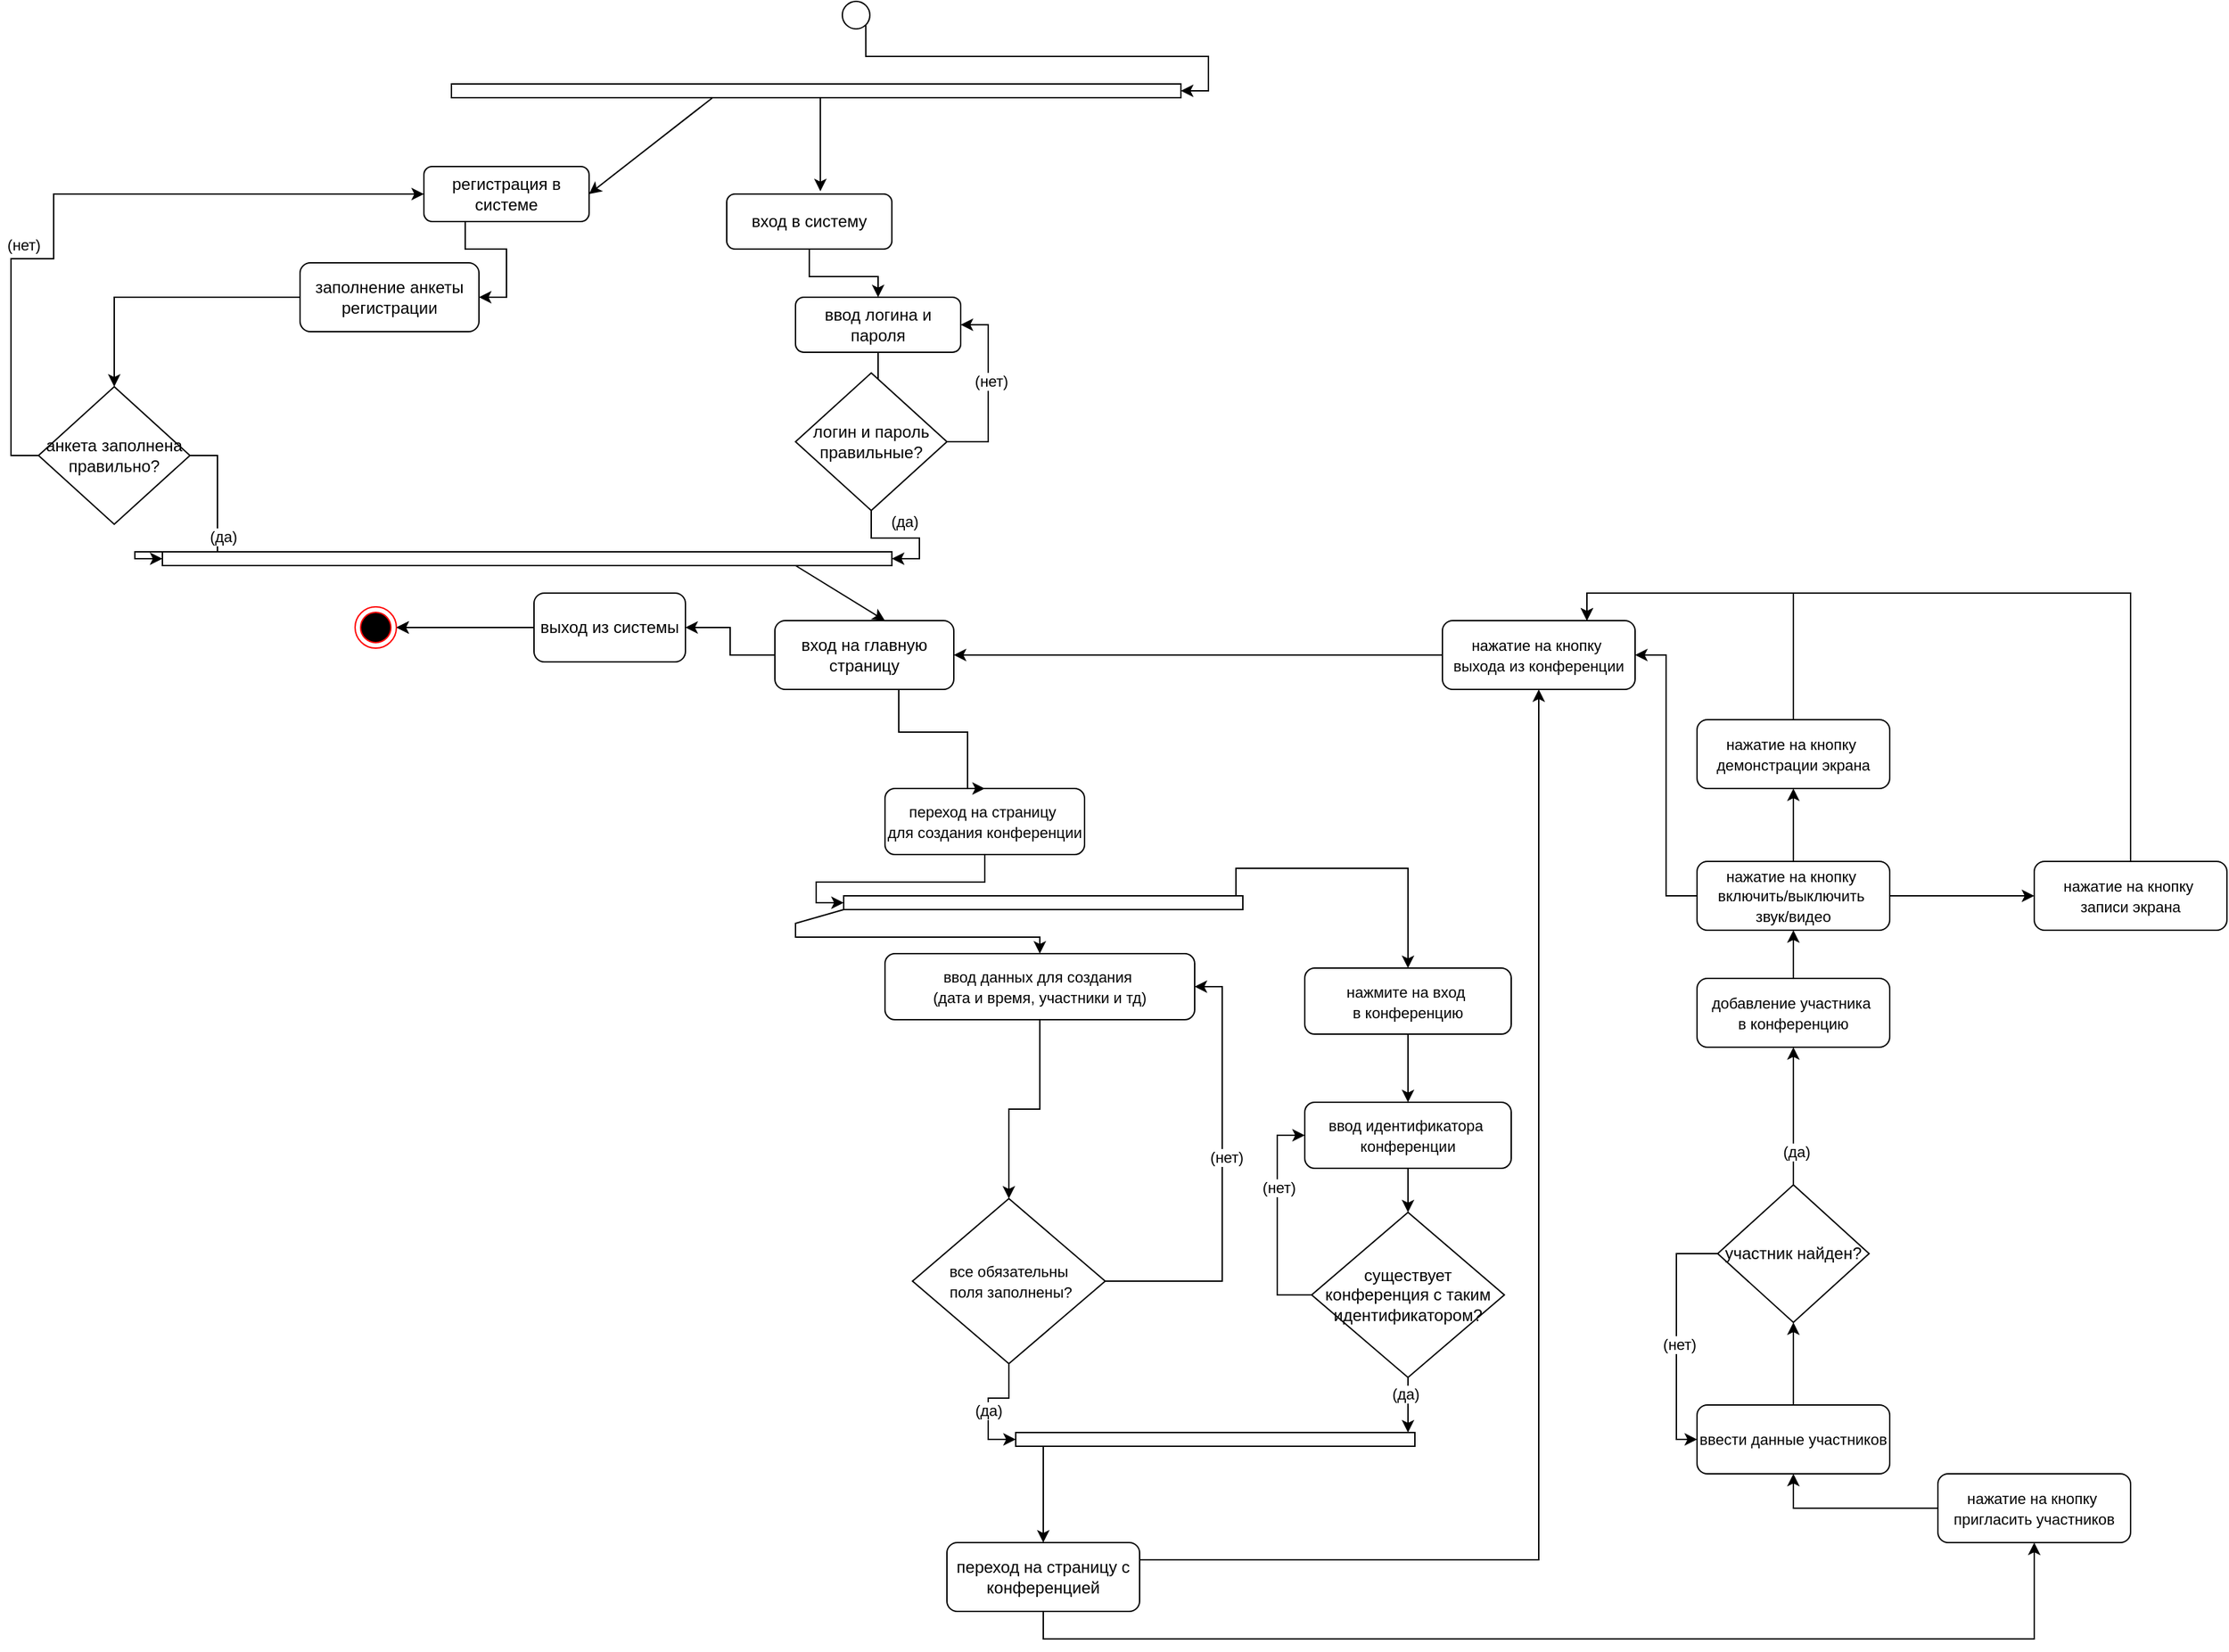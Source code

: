 <mxfile version="25.0.3">
  <diagram name="Страница — 1" id="Zdu-3fLAP8NWbEPkBfTZ">
    <mxGraphModel dx="2423" dy="1797" grid="1" gridSize="10" guides="1" tooltips="1" connect="1" arrows="1" fold="1" page="1" pageScale="1" pageWidth="827" pageHeight="1169" math="0" shadow="0">
      <root>
        <mxCell id="0" />
        <mxCell id="1" parent="0" />
        <mxCell id="8Cp3q9g_mXeA307Ml8ns-2" style="edgeStyle=orthogonalEdgeStyle;rounded=0;orthogonalLoop=1;jettySize=auto;html=1;entryX=0.5;entryY=0;entryDx=0;entryDy=0;" edge="1" parent="1" source="8Cp3q9g_mXeA307Ml8ns-3" target="8Cp3q9g_mXeA307Ml8ns-7">
          <mxGeometry relative="1" as="geometry" />
        </mxCell>
        <mxCell id="8Cp3q9g_mXeA307Ml8ns-3" value="вход в систему" style="rounded=1;whiteSpace=wrap;html=1;" vertex="1" parent="1">
          <mxGeometry x="400" y="100" width="120" height="40" as="geometry" />
        </mxCell>
        <mxCell id="8Cp3q9g_mXeA307Ml8ns-4" style="edgeStyle=orthogonalEdgeStyle;rounded=0;orthogonalLoop=1;jettySize=auto;html=1;exitX=1;exitY=1;exitDx=0;exitDy=0;" edge="1" parent="1" source="8Cp3q9g_mXeA307Ml8ns-5" target="8Cp3q9g_mXeA307Ml8ns-59">
          <mxGeometry relative="1" as="geometry" />
        </mxCell>
        <mxCell id="8Cp3q9g_mXeA307Ml8ns-5" value="" style="ellipse;whiteSpace=wrap;html=1;aspect=fixed;" vertex="1" parent="1">
          <mxGeometry x="484" y="-40" width="20" height="20" as="geometry" />
        </mxCell>
        <mxCell id="8Cp3q9g_mXeA307Ml8ns-6" style="edgeStyle=orthogonalEdgeStyle;rounded=0;orthogonalLoop=1;jettySize=auto;html=1;exitX=0.5;exitY=1;exitDx=0;exitDy=0;" edge="1" parent="1" source="8Cp3q9g_mXeA307Ml8ns-7" target="8Cp3q9g_mXeA307Ml8ns-54">
          <mxGeometry relative="1" as="geometry" />
        </mxCell>
        <mxCell id="8Cp3q9g_mXeA307Ml8ns-7" value="ввод логина и пароля" style="rounded=1;whiteSpace=wrap;html=1;" vertex="1" parent="1">
          <mxGeometry x="450" y="175" width="120" height="40" as="geometry" />
        </mxCell>
        <mxCell id="8Cp3q9g_mXeA307Ml8ns-8" style="edgeStyle=orthogonalEdgeStyle;rounded=0;orthogonalLoop=1;jettySize=auto;html=1;exitX=0.5;exitY=1;exitDx=0;exitDy=0;" edge="1" parent="1" source="8Cp3q9g_mXeA307Ml8ns-10" target="8Cp3q9g_mXeA307Ml8ns-76">
          <mxGeometry relative="1" as="geometry" />
        </mxCell>
        <mxCell id="8Cp3q9g_mXeA307Ml8ns-9" style="edgeStyle=orthogonalEdgeStyle;rounded=0;orthogonalLoop=1;jettySize=auto;html=1;entryX=0.5;entryY=0;entryDx=0;entryDy=0;" edge="1" parent="1" source="8Cp3q9g_mXeA307Ml8ns-76" target="8Cp3q9g_mXeA307Ml8ns-12">
          <mxGeometry relative="1" as="geometry">
            <Array as="points">
              <mxPoint x="450" y="630" />
              <mxPoint x="450" y="640" />
              <mxPoint x="628" y="640" />
            </Array>
          </mxGeometry>
        </mxCell>
        <mxCell id="8Cp3q9g_mXeA307Ml8ns-10" value="&lt;span style=&quot;font-size: 11px; text-wrap-mode: nowrap; background-color: rgb(255, 255, 255);&quot;&gt;&lt;font style=&quot;vertical-align: inherit;&quot;&gt;&lt;font style=&quot;vertical-align: inherit;&quot;&gt;&lt;font style=&quot;vertical-align: inherit;&quot;&gt;&lt;font style=&quot;vertical-align: inherit;&quot;&gt;переход на страницу&amp;nbsp;&lt;/font&gt;&lt;/font&gt;&lt;/font&gt;&lt;/font&gt;&lt;/span&gt;&lt;div&gt;&lt;span style=&quot;font-size: 11px; text-wrap-mode: nowrap; background-color: rgb(255, 255, 255);&quot;&gt;&lt;font style=&quot;vertical-align: inherit;&quot;&gt;&lt;font style=&quot;vertical-align: inherit;&quot;&gt;для создания конференции&lt;/font&gt;&lt;/font&gt;&lt;/span&gt;&lt;/div&gt;" style="rounded=1;whiteSpace=wrap;html=1;" vertex="1" parent="1">
          <mxGeometry x="515" y="532" width="145" height="48" as="geometry" />
        </mxCell>
        <mxCell id="8Cp3q9g_mXeA307Ml8ns-11" style="edgeStyle=orthogonalEdgeStyle;rounded=0;orthogonalLoop=1;jettySize=auto;html=1;entryX=0.5;entryY=0;entryDx=0;entryDy=0;" edge="1" parent="1" source="8Cp3q9g_mXeA307Ml8ns-12" target="8Cp3q9g_mXeA307Ml8ns-67">
          <mxGeometry relative="1" as="geometry">
            <mxPoint x="605" y="750" as="targetPoint" />
          </mxGeometry>
        </mxCell>
        <mxCell id="8Cp3q9g_mXeA307Ml8ns-12" value="&lt;span style=&quot;font-size: 11px; text-wrap: nowrap; background-color: rgb(255, 255, 255);&quot;&gt;&lt;font style=&quot;vertical-align: inherit;&quot;&gt;&lt;font style=&quot;vertical-align: inherit;&quot;&gt;&lt;font style=&quot;vertical-align: inherit;&quot;&gt;&lt;font style=&quot;vertical-align: inherit;&quot;&gt;ввод данных для создания&amp;nbsp;&lt;/font&gt;&lt;/font&gt;&lt;/font&gt;&lt;/font&gt;&lt;/span&gt;&lt;div&gt;&lt;span style=&quot;font-size: 11px; text-wrap: nowrap; background-color: rgb(255, 255, 255);&quot;&gt;&lt;font style=&quot;vertical-align: inherit;&quot;&gt;&lt;font style=&quot;vertical-align: inherit;&quot;&gt;(дата и время, участники и тд)&lt;/font&gt;&lt;/font&gt;&lt;/span&gt;&lt;/div&gt;" style="rounded=1;whiteSpace=wrap;html=1;" vertex="1" parent="1">
          <mxGeometry x="515" y="652" width="225" height="48" as="geometry" />
        </mxCell>
        <mxCell id="8Cp3q9g_mXeA307Ml8ns-14" style="edgeStyle=orthogonalEdgeStyle;rounded=0;orthogonalLoop=1;jettySize=auto;html=1;exitX=0.25;exitY=1;exitDx=0;exitDy=0;entryX=1;entryY=0.5;entryDx=0;entryDy=0;" edge="1" parent="1" source="8Cp3q9g_mXeA307Ml8ns-15" target="8Cp3q9g_mXeA307Ml8ns-27">
          <mxGeometry relative="1" as="geometry" />
        </mxCell>
        <mxCell id="8Cp3q9g_mXeA307Ml8ns-15" value="регистрация в системе" style="rounded=1;whiteSpace=wrap;html=1;" vertex="1" parent="1">
          <mxGeometry x="180" y="80" width="120" height="40" as="geometry" />
        </mxCell>
        <mxCell id="8Cp3q9g_mXeA307Ml8ns-16" style="edgeStyle=orthogonalEdgeStyle;rounded=0;orthogonalLoop=1;jettySize=auto;html=1;exitX=0;exitY=0.5;exitDx=0;exitDy=0;entryX=0;entryY=0.5;entryDx=0;entryDy=0;" edge="1" parent="1" source="8Cp3q9g_mXeA307Ml8ns-49" target="8Cp3q9g_mXeA307Ml8ns-15">
          <mxGeometry relative="1" as="geometry">
            <mxPoint x="-120" y="280" as="sourcePoint" />
            <mxPoint x="-90" y="53.5" as="targetPoint" />
            <Array as="points">
              <mxPoint x="-120" y="290" />
              <mxPoint x="-120" y="147" />
              <mxPoint x="-89" y="147" />
              <mxPoint x="-89" y="100" />
            </Array>
          </mxGeometry>
        </mxCell>
        <mxCell id="8Cp3q9g_mXeA307Ml8ns-17" value="(нет)" style="edgeLabel;html=1;align=center;verticalAlign=middle;resizable=0;points=[];" vertex="1" connectable="0" parent="8Cp3q9g_mXeA307Ml8ns-16">
          <mxGeometry x="0.067" y="-3" relative="1" as="geometry">
            <mxPoint x="-53" y="34" as="offset" />
          </mxGeometry>
        </mxCell>
        <mxCell id="8Cp3q9g_mXeA307Ml8ns-18" style="edgeStyle=orthogonalEdgeStyle;rounded=0;orthogonalLoop=1;jettySize=auto;html=1;entryX=0.5;entryY=0;entryDx=0;entryDy=0;" edge="1" parent="1" source="8Cp3q9g_mXeA307Ml8ns-20" target="8Cp3q9g_mXeA307Ml8ns-10">
          <mxGeometry relative="1" as="geometry">
            <Array as="points">
              <mxPoint x="525" y="491" />
              <mxPoint x="575" y="491" />
            </Array>
          </mxGeometry>
        </mxCell>
        <mxCell id="8Cp3q9g_mXeA307Ml8ns-19" style="edgeStyle=orthogonalEdgeStyle;rounded=0;orthogonalLoop=1;jettySize=auto;html=1;exitX=0;exitY=0.5;exitDx=0;exitDy=0;entryX=1;entryY=0.5;entryDx=0;entryDy=0;" edge="1" parent="1" source="8Cp3q9g_mXeA307Ml8ns-20" target="8Cp3q9g_mXeA307Ml8ns-57">
          <mxGeometry relative="1" as="geometry" />
        </mxCell>
        <mxCell id="8Cp3q9g_mXeA307Ml8ns-20" value="вход на главную страницу" style="rounded=1;whiteSpace=wrap;html=1;" vertex="1" parent="1">
          <mxGeometry x="435" y="410" width="130" height="50" as="geometry" />
        </mxCell>
        <mxCell id="8Cp3q9g_mXeA307Ml8ns-22" style="edgeStyle=orthogonalEdgeStyle;rounded=0;orthogonalLoop=1;jettySize=auto;html=1;exitX=0.5;exitY=1;exitDx=0;exitDy=0;entryX=0.5;entryY=1;entryDx=0;entryDy=0;" edge="1" parent="1" source="8Cp3q9g_mXeA307Ml8ns-24" target="8Cp3q9g_mXeA307Ml8ns-79">
          <mxGeometry relative="1" as="geometry" />
        </mxCell>
        <mxCell id="8Cp3q9g_mXeA307Ml8ns-23" style="edgeStyle=orthogonalEdgeStyle;rounded=0;orthogonalLoop=1;jettySize=auto;html=1;exitX=1;exitY=0.25;exitDx=0;exitDy=0;entryX=0.5;entryY=1;entryDx=0;entryDy=0;" edge="1" parent="1" source="8Cp3q9g_mXeA307Ml8ns-24" target="8Cp3q9g_mXeA307Ml8ns-104">
          <mxGeometry relative="1" as="geometry">
            <Array as="points">
              <mxPoint x="990" y="1093" />
            </Array>
            <mxPoint x="990" y="320" as="targetPoint" />
          </mxGeometry>
        </mxCell>
        <mxCell id="8Cp3q9g_mXeA307Ml8ns-24" value="&lt;font style=&quot;vertical-align: inherit;&quot;&gt;&lt;font style=&quot;vertical-align: inherit;&quot;&gt;переход на страницу с конференцией&lt;/font&gt;&lt;/font&gt;" style="rounded=1;whiteSpace=wrap;html=1;" vertex="1" parent="1">
          <mxGeometry x="560" y="1080" width="140" height="50" as="geometry" />
        </mxCell>
        <mxCell id="8Cp3q9g_mXeA307Ml8ns-26" style="edgeStyle=orthogonalEdgeStyle;rounded=0;orthogonalLoop=1;jettySize=auto;html=1;exitX=0;exitY=0.5;exitDx=0;exitDy=0;entryX=0.5;entryY=0;entryDx=0;entryDy=0;" edge="1" parent="1" source="8Cp3q9g_mXeA307Ml8ns-27" target="8Cp3q9g_mXeA307Ml8ns-49">
          <mxGeometry relative="1" as="geometry" />
        </mxCell>
        <mxCell id="8Cp3q9g_mXeA307Ml8ns-27" value="заполнение анкеты регистрации" style="rounded=1;whiteSpace=wrap;html=1;" vertex="1" parent="1">
          <mxGeometry x="90" y="150" width="130" height="50" as="geometry" />
        </mxCell>
        <mxCell id="8Cp3q9g_mXeA307Ml8ns-101" style="edgeStyle=orthogonalEdgeStyle;rounded=0;orthogonalLoop=1;jettySize=auto;html=1;exitX=0.5;exitY=0;exitDx=0;exitDy=0;entryX=0.5;entryY=1;entryDx=0;entryDy=0;" edge="1" parent="1" source="8Cp3q9g_mXeA307Ml8ns-29" target="8Cp3q9g_mXeA307Ml8ns-100">
          <mxGeometry relative="1" as="geometry" />
        </mxCell>
        <mxCell id="8Cp3q9g_mXeA307Ml8ns-29" value="&lt;span style=&quot;font-size: 11px; text-wrap-mode: nowrap; background-color: rgb(255, 255, 255);&quot;&gt;&lt;font style=&quot;vertical-align: inherit;&quot;&gt;&lt;font style=&quot;vertical-align: inherit;&quot;&gt;&lt;font style=&quot;vertical-align: inherit;&quot;&gt;&lt;font style=&quot;vertical-align: inherit;&quot;&gt;добавление участника&amp;nbsp;&lt;/font&gt;&lt;/font&gt;&lt;/font&gt;&lt;/font&gt;&lt;/span&gt;&lt;div&gt;&lt;span style=&quot;font-size: 11px; text-wrap-mode: nowrap; background-color: rgb(255, 255, 255);&quot;&gt;&lt;font style=&quot;vertical-align: inherit;&quot;&gt;&lt;font style=&quot;vertical-align: inherit;&quot;&gt;в конференцию&lt;/font&gt;&lt;/font&gt;&lt;/span&gt;&lt;/div&gt;" style="rounded=1;whiteSpace=wrap;html=1;" vertex="1" parent="1">
          <mxGeometry x="1105" y="670" width="140" height="50" as="geometry" />
        </mxCell>
        <mxCell id="8Cp3q9g_mXeA307Ml8ns-44" style="edgeStyle=orthogonalEdgeStyle;rounded=0;orthogonalLoop=1;jettySize=auto;html=1;exitX=0;exitY=0.5;exitDx=0;exitDy=0;entryX=1;entryY=0.5;entryDx=0;entryDy=0;" edge="1" parent="1" source="8Cp3q9g_mXeA307Ml8ns-104" target="8Cp3q9g_mXeA307Ml8ns-20">
          <mxGeometry relative="1" as="geometry">
            <Array as="points">
              <mxPoint x="800" y="435" />
              <mxPoint x="800" y="435" />
            </Array>
            <mxPoint x="720" y="165" as="sourcePoint" />
          </mxGeometry>
        </mxCell>
        <mxCell id="8Cp3q9g_mXeA307Ml8ns-47" style="edgeStyle=orthogonalEdgeStyle;rounded=0;orthogonalLoop=1;jettySize=auto;html=1;exitX=1;exitY=0.5;exitDx=0;exitDy=0;" edge="1" parent="1" source="8Cp3q9g_mXeA307Ml8ns-49" target="8Cp3q9g_mXeA307Ml8ns-62">
          <mxGeometry relative="1" as="geometry" />
        </mxCell>
        <mxCell id="8Cp3q9g_mXeA307Ml8ns-48" value="(да)" style="edgeLabel;html=1;align=center;verticalAlign=middle;resizable=0;points=[];" vertex="1" connectable="0" parent="8Cp3q9g_mXeA307Ml8ns-47">
          <mxGeometry x="-0.096" y="4" relative="1" as="geometry">
            <mxPoint as="offset" />
          </mxGeometry>
        </mxCell>
        <mxCell id="8Cp3q9g_mXeA307Ml8ns-49" value="анкета заполнена правильно?" style="rhombus;whiteSpace=wrap;html=1;" vertex="1" parent="1">
          <mxGeometry x="-100" y="240" width="110" height="100" as="geometry" />
        </mxCell>
        <mxCell id="8Cp3q9g_mXeA307Ml8ns-50" style="edgeStyle=orthogonalEdgeStyle;rounded=0;orthogonalLoop=1;jettySize=auto;html=1;exitX=1;exitY=0.5;exitDx=0;exitDy=0;entryX=1;entryY=0.5;entryDx=0;entryDy=0;" edge="1" parent="1" source="8Cp3q9g_mXeA307Ml8ns-54" target="8Cp3q9g_mXeA307Ml8ns-7">
          <mxGeometry relative="1" as="geometry" />
        </mxCell>
        <mxCell id="8Cp3q9g_mXeA307Ml8ns-51" value="(нет)" style="edgeLabel;html=1;align=center;verticalAlign=middle;resizable=0;points=[];" vertex="1" connectable="0" parent="8Cp3q9g_mXeA307Ml8ns-50">
          <mxGeometry x="0.097" y="-2" relative="1" as="geometry">
            <mxPoint as="offset" />
          </mxGeometry>
        </mxCell>
        <mxCell id="8Cp3q9g_mXeA307Ml8ns-52" style="edgeStyle=orthogonalEdgeStyle;rounded=0;orthogonalLoop=1;jettySize=auto;html=1;exitX=0.5;exitY=1;exitDx=0;exitDy=0;" edge="1" parent="1" source="8Cp3q9g_mXeA307Ml8ns-54" target="8Cp3q9g_mXeA307Ml8ns-62">
          <mxGeometry relative="1" as="geometry" />
        </mxCell>
        <mxCell id="8Cp3q9g_mXeA307Ml8ns-53" value="(да)" style="edgeLabel;html=1;align=center;verticalAlign=middle;resizable=0;points=[];" vertex="1" connectable="0" parent="8Cp3q9g_mXeA307Ml8ns-52">
          <mxGeometry x="-0.022" y="2" relative="1" as="geometry">
            <mxPoint y="-10" as="offset" />
          </mxGeometry>
        </mxCell>
        <mxCell id="8Cp3q9g_mXeA307Ml8ns-54" value="логин и пароль правильные?" style="rhombus;whiteSpace=wrap;html=1;" vertex="1" parent="1">
          <mxGeometry x="450" y="230" width="110" height="100" as="geometry" />
        </mxCell>
        <mxCell id="8Cp3q9g_mXeA307Ml8ns-55" style="edgeStyle=orthogonalEdgeStyle;rounded=0;orthogonalLoop=1;jettySize=auto;html=1;exitX=0;exitY=0.5;exitDx=0;exitDy=0;" edge="1" parent="1" source="8Cp3q9g_mXeA307Ml8ns-57">
          <mxGeometry relative="1" as="geometry">
            <mxPoint x="160" y="415" as="targetPoint" />
          </mxGeometry>
        </mxCell>
        <mxCell id="8Cp3q9g_mXeA307Ml8ns-56" value="" style="edgeStyle=orthogonalEdgeStyle;rounded=0;orthogonalLoop=1;jettySize=auto;html=1;" edge="1" parent="1" source="8Cp3q9g_mXeA307Ml8ns-57" target="8Cp3q9g_mXeA307Ml8ns-58">
          <mxGeometry relative="1" as="geometry" />
        </mxCell>
        <mxCell id="8Cp3q9g_mXeA307Ml8ns-57" value="выход из системы" style="rounded=1;whiteSpace=wrap;html=1;" vertex="1" parent="1">
          <mxGeometry x="260" y="390" width="110" height="50" as="geometry" />
        </mxCell>
        <mxCell id="8Cp3q9g_mXeA307Ml8ns-58" value="" style="ellipse;html=1;shape=endState;fillColor=#000000;strokeColor=#ff0000;" vertex="1" parent="1">
          <mxGeometry x="130" y="400" width="30" height="30" as="geometry" />
        </mxCell>
        <mxCell id="8Cp3q9g_mXeA307Ml8ns-59" value="" style="html=1;points=[[0,0,0,0,5],[0,1,0,0,-5],[1,0,0,0,5],[1,1,0,0,-5]];perimeter=orthogonalPerimeter;outlineConnect=0;targetShapes=umlLifeline;portConstraint=eastwest;newEdgeStyle={&quot;curved&quot;:0,&quot;rounded&quot;:0};rotation=90;" vertex="1" parent="1">
          <mxGeometry x="460" y="-240" width="10" height="530" as="geometry" />
        </mxCell>
        <mxCell id="8Cp3q9g_mXeA307Ml8ns-60" value="" style="endArrow=classic;html=1;rounded=0;exitX=1;exitY=0.642;exitDx=0;exitDy=0;exitPerimeter=0;entryX=1;entryY=0.5;entryDx=0;entryDy=0;" edge="1" parent="1" source="8Cp3q9g_mXeA307Ml8ns-59" target="8Cp3q9g_mXeA307Ml8ns-15">
          <mxGeometry width="50" height="50" relative="1" as="geometry">
            <mxPoint x="540" y="260" as="sourcePoint" />
            <mxPoint x="590" y="210" as="targetPoint" />
          </mxGeometry>
        </mxCell>
        <mxCell id="8Cp3q9g_mXeA307Ml8ns-61" value="" style="endArrow=classic;html=1;rounded=0;entryX=0.567;entryY=-0.05;entryDx=0;entryDy=0;entryPerimeter=0;" edge="1" parent="1" source="8Cp3q9g_mXeA307Ml8ns-59" target="8Cp3q9g_mXeA307Ml8ns-3">
          <mxGeometry width="50" height="50" relative="1" as="geometry">
            <mxPoint x="400" y="40" as="sourcePoint" />
            <mxPoint x="310" y="110" as="targetPoint" />
          </mxGeometry>
        </mxCell>
        <mxCell id="8Cp3q9g_mXeA307Ml8ns-62" value="" style="html=1;points=[[0,0,0,0,5],[0,1,0,0,-5],[1,0,0,0,5],[1,1,0,0,-5]];perimeter=orthogonalPerimeter;outlineConnect=0;targetShapes=umlLifeline;portConstraint=eastwest;newEdgeStyle={&quot;curved&quot;:0,&quot;rounded&quot;:0};rotation=90;" vertex="1" parent="1">
          <mxGeometry x="250" y="100" width="10" height="530" as="geometry" />
        </mxCell>
        <mxCell id="8Cp3q9g_mXeA307Ml8ns-63" value="" style="endArrow=classic;html=1;rounded=0;entryX=0.615;entryY=0;entryDx=0;entryDy=0;entryPerimeter=0;exitX=1;exitY=0.132;exitDx=0;exitDy=0;exitPerimeter=0;" edge="1" parent="1" source="8Cp3q9g_mXeA307Ml8ns-62" target="8Cp3q9g_mXeA307Ml8ns-20">
          <mxGeometry width="50" height="50" relative="1" as="geometry">
            <mxPoint x="478" y="40" as="sourcePoint" />
            <mxPoint x="478" y="108" as="targetPoint" />
          </mxGeometry>
        </mxCell>
        <mxCell id="8Cp3q9g_mXeA307Ml8ns-64" style="edgeStyle=orthogonalEdgeStyle;rounded=0;orthogonalLoop=1;jettySize=auto;html=1;exitX=0.5;exitY=1;exitDx=0;exitDy=0;" edge="1" parent="1" source="8Cp3q9g_mXeA307Ml8ns-67" target="8Cp3q9g_mXeA307Ml8ns-77">
          <mxGeometry relative="1" as="geometry" />
        </mxCell>
        <mxCell id="8Cp3q9g_mXeA307Ml8ns-65" value="(да)" style="edgeLabel;html=1;align=center;verticalAlign=middle;resizable=0;points=[];" vertex="1" connectable="0" parent="8Cp3q9g_mXeA307Ml8ns-64">
          <mxGeometry x="0.091" relative="1" as="geometry">
            <mxPoint as="offset" />
          </mxGeometry>
        </mxCell>
        <mxCell id="8Cp3q9g_mXeA307Ml8ns-66" style="edgeStyle=orthogonalEdgeStyle;rounded=0;orthogonalLoop=1;jettySize=auto;html=1;" edge="1" parent="1" source="8Cp3q9g_mXeA307Ml8ns-77" target="8Cp3q9g_mXeA307Ml8ns-24">
          <mxGeometry relative="1" as="geometry">
            <Array as="points">
              <mxPoint x="630" y="1005" />
            </Array>
          </mxGeometry>
        </mxCell>
        <mxCell id="8Cp3q9g_mXeA307Ml8ns-67" value="&lt;font style=&quot;font-size: 11px; text-wrap-mode: nowrap; vertical-align: inherit;&quot;&gt;&lt;font style=&quot;vertical-align: inherit;&quot;&gt;&lt;font style=&quot;vertical-align: inherit;&quot;&gt;&lt;font style=&quot;vertical-align: inherit;&quot;&gt;&lt;font style=&quot;vertical-align: inherit;&quot;&gt;&lt;font style=&quot;vertical-align: inherit;&quot;&gt;&lt;font style=&quot;vertical-align: inherit;&quot;&gt;все обязательны&lt;/font&gt;&lt;/font&gt;&lt;/font&gt;&lt;/font&gt;&lt;/font&gt;&lt;/font&gt;&lt;/font&gt;&lt;div&gt;&lt;font style=&quot;font-size: 11px; text-wrap-mode: nowrap; vertical-align: inherit;&quot;&gt;&lt;font style=&quot;vertical-align: inherit;&quot;&gt;&lt;font style=&quot;vertical-align: inherit;&quot;&gt;&lt;font style=&quot;vertical-align: inherit;&quot;&gt;&lt;font style=&quot;vertical-align: inherit;&quot;&gt;&amp;nbsp;поля заполнены?&lt;/font&gt;&lt;/font&gt;&lt;/font&gt;&lt;/font&gt;&lt;/font&gt;&lt;/div&gt;" style="rhombus;whiteSpace=wrap;html=1;" vertex="1" parent="1">
          <mxGeometry x="535" y="830" width="140" height="120" as="geometry" />
        </mxCell>
        <mxCell id="8Cp3q9g_mXeA307Ml8ns-68" style="edgeStyle=orthogonalEdgeStyle;rounded=0;orthogonalLoop=1;jettySize=auto;html=1;exitX=1;exitY=0.5;exitDx=0;exitDy=0;entryX=1;entryY=0.5;entryDx=0;entryDy=0;" edge="1" parent="1" source="8Cp3q9g_mXeA307Ml8ns-67" target="8Cp3q9g_mXeA307Ml8ns-12">
          <mxGeometry relative="1" as="geometry">
            <Array as="points">
              <mxPoint x="760" y="890" />
              <mxPoint x="760" y="676" />
            </Array>
          </mxGeometry>
        </mxCell>
        <mxCell id="8Cp3q9g_mXeA307Ml8ns-69" value="(нет)" style="edgeLabel;html=1;align=center;verticalAlign=middle;resizable=0;points=[];" vertex="1" connectable="0" parent="8Cp3q9g_mXeA307Ml8ns-68">
          <mxGeometry x="0.099" y="-3" relative="1" as="geometry">
            <mxPoint as="offset" />
          </mxGeometry>
        </mxCell>
        <mxCell id="8Cp3q9g_mXeA307Ml8ns-73" style="edgeStyle=orthogonalEdgeStyle;rounded=0;orthogonalLoop=1;jettySize=auto;html=1;exitX=0.5;exitY=1;exitDx=0;exitDy=0;entryX=0;entryY=0;entryDx=0;entryDy=5;entryPerimeter=0;" edge="1" parent="1" source="8Cp3q9g_mXeA307Ml8ns-87" target="8Cp3q9g_mXeA307Ml8ns-77">
          <mxGeometry relative="1" as="geometry">
            <mxPoint x="870" y="990" as="targetPoint" />
          </mxGeometry>
        </mxCell>
        <mxCell id="8Cp3q9g_mXeA307Ml8ns-89" value="&lt;font style=&quot;vertical-align: inherit;&quot;&gt;&lt;font style=&quot;vertical-align: inherit;&quot;&gt;(да)&lt;/font&gt;&lt;/font&gt;" style="edgeLabel;html=1;align=center;verticalAlign=middle;resizable=0;points=[];" vertex="1" connectable="0" parent="8Cp3q9g_mXeA307Ml8ns-73">
          <mxGeometry x="-0.417" y="-2" relative="1" as="geometry">
            <mxPoint as="offset" />
          </mxGeometry>
        </mxCell>
        <mxCell id="8Cp3q9g_mXeA307Ml8ns-86" style="edgeStyle=orthogonalEdgeStyle;rounded=0;orthogonalLoop=1;jettySize=auto;html=1;exitX=0.5;exitY=1;exitDx=0;exitDy=0;" edge="1" parent="1" source="8Cp3q9g_mXeA307Ml8ns-74" target="8Cp3q9g_mXeA307Ml8ns-85">
          <mxGeometry relative="1" as="geometry" />
        </mxCell>
        <mxCell id="8Cp3q9g_mXeA307Ml8ns-74" value="&lt;span style=&quot;font-size: 11px; text-wrap: nowrap; background-color: rgb(255, 255, 255);&quot;&gt;&lt;font style=&quot;vertical-align: inherit;&quot;&gt;&lt;font style=&quot;vertical-align: inherit;&quot;&gt;&lt;font style=&quot;vertical-align: inherit;&quot;&gt;&lt;font style=&quot;vertical-align: inherit;&quot;&gt;нажмите на вход&amp;nbsp;&lt;/font&gt;&lt;/font&gt;&lt;/font&gt;&lt;/font&gt;&lt;/span&gt;&lt;div&gt;&lt;span style=&quot;font-size: 11px; text-wrap: nowrap; background-color: rgb(255, 255, 255);&quot;&gt;&lt;font style=&quot;vertical-align: inherit;&quot;&gt;&lt;font style=&quot;vertical-align: inherit;&quot;&gt;в конференцию&lt;/font&gt;&lt;/font&gt;&lt;/span&gt;&lt;/div&gt;" style="rounded=1;whiteSpace=wrap;html=1;" vertex="1" parent="1">
          <mxGeometry x="820" y="662.5" width="150" height="48" as="geometry" />
        </mxCell>
        <mxCell id="8Cp3q9g_mXeA307Ml8ns-75" style="edgeStyle=orthogonalEdgeStyle;rounded=0;orthogonalLoop=1;jettySize=auto;html=1;curved=0;exitX=0;exitY=0;exitDx=0;exitDy=5;exitPerimeter=0;entryX=0.5;entryY=0;entryDx=0;entryDy=0;" edge="1" parent="1" source="8Cp3q9g_mXeA307Ml8ns-76" target="8Cp3q9g_mXeA307Ml8ns-74">
          <mxGeometry relative="1" as="geometry" />
        </mxCell>
        <mxCell id="8Cp3q9g_mXeA307Ml8ns-76" value="" style="html=1;points=[[0,0,0,0,5],[0,1,0,0,-5],[1,0,0,0,5],[1,1,0,0,-5]];perimeter=orthogonalPerimeter;outlineConnect=0;targetShapes=umlLifeline;portConstraint=eastwest;newEdgeStyle={&quot;curved&quot;:0,&quot;rounded&quot;:0};rotation=90;" vertex="1" parent="1">
          <mxGeometry x="625" y="470" width="10" height="290" as="geometry" />
        </mxCell>
        <mxCell id="8Cp3q9g_mXeA307Ml8ns-77" value="" style="html=1;points=[[0,0,0,0,5],[0,1,0,0,-5],[1,0,0,0,5],[1,1,0,0,-5]];perimeter=orthogonalPerimeter;outlineConnect=0;targetShapes=umlLifeline;portConstraint=eastwest;newEdgeStyle={&quot;curved&quot;:0,&quot;rounded&quot;:0};rotation=90;" vertex="1" parent="1">
          <mxGeometry x="750" y="860" width="10" height="290" as="geometry" />
        </mxCell>
        <mxCell id="8Cp3q9g_mXeA307Ml8ns-78" style="edgeStyle=orthogonalEdgeStyle;rounded=0;orthogonalLoop=1;jettySize=auto;html=1;exitX=0;exitY=0.5;exitDx=0;exitDy=0;entryX=0.5;entryY=1;entryDx=0;entryDy=0;" edge="1" parent="1" source="8Cp3q9g_mXeA307Ml8ns-79" target="8Cp3q9g_mXeA307Ml8ns-93">
          <mxGeometry relative="1" as="geometry" />
        </mxCell>
        <mxCell id="8Cp3q9g_mXeA307Ml8ns-79" value="&lt;span style=&quot;font-size: 11px; text-wrap-mode: nowrap; background-color: rgb(255, 255, 255);&quot;&gt;&lt;font style=&quot;vertical-align: inherit;&quot;&gt;&lt;font style=&quot;vertical-align: inherit;&quot;&gt;&lt;font style=&quot;vertical-align: inherit;&quot;&gt;&lt;font style=&quot;vertical-align: inherit;&quot;&gt;нажатие на кнопку&amp;nbsp;&lt;/font&gt;&lt;/font&gt;&lt;/font&gt;&lt;/font&gt;&lt;/span&gt;&lt;div&gt;&lt;span style=&quot;font-size: 11px; text-wrap-mode: nowrap; background-color: rgb(255, 255, 255);&quot;&gt;&lt;font style=&quot;vertical-align: inherit;&quot;&gt;&lt;font style=&quot;vertical-align: inherit;&quot;&gt;пригласить участников&lt;/font&gt;&lt;/font&gt;&lt;/span&gt;&lt;/div&gt;" style="rounded=1;whiteSpace=wrap;html=1;" vertex="1" parent="1">
          <mxGeometry x="1280" y="1030" width="140" height="50" as="geometry" />
        </mxCell>
        <mxCell id="8Cp3q9g_mXeA307Ml8ns-85" value="&lt;span style=&quot;font-size: 11px; text-wrap-mode: nowrap; background-color: rgb(255, 255, 255);&quot;&gt;&lt;font style=&quot;vertical-align: inherit;&quot;&gt;&lt;font style=&quot;vertical-align: inherit;&quot;&gt;&lt;font style=&quot;vertical-align: inherit;&quot;&gt;&lt;font style=&quot;vertical-align: inherit;&quot;&gt;ввод идентификатора&amp;nbsp;&lt;/font&gt;&lt;/font&gt;&lt;/font&gt;&lt;/font&gt;&lt;/span&gt;&lt;div&gt;&lt;span style=&quot;font-size: 11px; text-wrap-mode: nowrap; background-color: rgb(255, 255, 255);&quot;&gt;&lt;font style=&quot;vertical-align: inherit;&quot;&gt;&lt;font style=&quot;vertical-align: inherit;&quot;&gt;конференции&lt;/font&gt;&lt;/font&gt;&lt;/span&gt;&lt;/div&gt;" style="rounded=1;whiteSpace=wrap;html=1;" vertex="1" parent="1">
          <mxGeometry x="820" y="760" width="150" height="48" as="geometry" />
        </mxCell>
        <mxCell id="8Cp3q9g_mXeA307Ml8ns-88" value="" style="edgeStyle=orthogonalEdgeStyle;rounded=0;orthogonalLoop=1;jettySize=auto;html=1;exitX=0.5;exitY=1;exitDx=0;exitDy=0;entryX=0.5;entryY=0;entryDx=0;entryDy=0;" edge="1" parent="1" source="8Cp3q9g_mXeA307Ml8ns-85" target="8Cp3q9g_mXeA307Ml8ns-87">
          <mxGeometry relative="1" as="geometry">
            <mxPoint x="895" y="1000" as="targetPoint" />
            <mxPoint x="895" y="808" as="sourcePoint" />
          </mxGeometry>
        </mxCell>
        <mxCell id="8Cp3q9g_mXeA307Ml8ns-91" style="edgeStyle=orthogonalEdgeStyle;rounded=0;orthogonalLoop=1;jettySize=auto;html=1;exitX=0;exitY=0.5;exitDx=0;exitDy=0;entryX=0;entryY=0.5;entryDx=0;entryDy=0;" edge="1" parent="1" source="8Cp3q9g_mXeA307Ml8ns-87" target="8Cp3q9g_mXeA307Ml8ns-85">
          <mxGeometry relative="1" as="geometry" />
        </mxCell>
        <mxCell id="8Cp3q9g_mXeA307Ml8ns-92" value="&lt;font style=&quot;vertical-align: inherit;&quot;&gt;&lt;font style=&quot;vertical-align: inherit;&quot;&gt;(нет)&lt;/font&gt;&lt;/font&gt;" style="edgeLabel;html=1;align=center;verticalAlign=middle;resizable=0;points=[];" vertex="1" connectable="0" parent="8Cp3q9g_mXeA307Ml8ns-91">
          <mxGeometry x="0.281" y="-1" relative="1" as="geometry">
            <mxPoint as="offset" />
          </mxGeometry>
        </mxCell>
        <mxCell id="8Cp3q9g_mXeA307Ml8ns-87" value="&lt;font style=&quot;vertical-align: inherit;&quot;&gt;&lt;font style=&quot;vertical-align: inherit;&quot;&gt;существует конференция с таким идентификатором?&lt;/font&gt;&lt;/font&gt;" style="rhombus;whiteSpace=wrap;html=1;" vertex="1" parent="1">
          <mxGeometry x="825" y="840" width="140" height="120" as="geometry" />
        </mxCell>
        <mxCell id="8Cp3q9g_mXeA307Ml8ns-94" style="edgeStyle=orthogonalEdgeStyle;rounded=0;orthogonalLoop=1;jettySize=auto;html=1;exitX=0.5;exitY=0;exitDx=0;exitDy=0;entryX=0.5;entryY=1;entryDx=0;entryDy=0;" edge="1" parent="1" source="8Cp3q9g_mXeA307Ml8ns-95" target="8Cp3q9g_mXeA307Ml8ns-29">
          <mxGeometry relative="1" as="geometry" />
        </mxCell>
        <mxCell id="8Cp3q9g_mXeA307Ml8ns-99" value="&lt;font style=&quot;vertical-align: inherit;&quot;&gt;&lt;font style=&quot;vertical-align: inherit;&quot;&gt;(да)&lt;/font&gt;&lt;/font&gt;" style="edgeLabel;html=1;align=center;verticalAlign=middle;resizable=0;points=[];" vertex="1" connectable="0" parent="8Cp3q9g_mXeA307Ml8ns-94">
          <mxGeometry x="-0.506" y="-2" relative="1" as="geometry">
            <mxPoint as="offset" />
          </mxGeometry>
        </mxCell>
        <mxCell id="8Cp3q9g_mXeA307Ml8ns-93" value="&lt;span style=&quot;font-size: 11px; text-wrap: nowrap; background-color: rgb(255, 255, 255);&quot;&gt;&lt;font style=&quot;vertical-align: inherit;&quot;&gt;&lt;font style=&quot;vertical-align: inherit;&quot;&gt;ввести данные участников&lt;/font&gt;&lt;/font&gt;&lt;/span&gt;" style="rounded=1;whiteSpace=wrap;html=1;" vertex="1" parent="1">
          <mxGeometry x="1105" y="980" width="140" height="50" as="geometry" />
        </mxCell>
        <mxCell id="8Cp3q9g_mXeA307Ml8ns-96" value="" style="edgeStyle=orthogonalEdgeStyle;rounded=0;orthogonalLoop=1;jettySize=auto;html=1;exitX=0.5;exitY=0;exitDx=0;exitDy=0;entryX=0.5;entryY=1;entryDx=0;entryDy=0;" edge="1" parent="1" source="8Cp3q9g_mXeA307Ml8ns-93" target="8Cp3q9g_mXeA307Ml8ns-95">
          <mxGeometry relative="1" as="geometry">
            <mxPoint x="1175" y="980" as="sourcePoint" />
            <mxPoint x="1160" y="730" as="targetPoint" />
          </mxGeometry>
        </mxCell>
        <mxCell id="8Cp3q9g_mXeA307Ml8ns-97" style="edgeStyle=orthogonalEdgeStyle;rounded=0;orthogonalLoop=1;jettySize=auto;html=1;exitX=0;exitY=0.5;exitDx=0;exitDy=0;entryX=0;entryY=0.5;entryDx=0;entryDy=0;" edge="1" parent="1" source="8Cp3q9g_mXeA307Ml8ns-95" target="8Cp3q9g_mXeA307Ml8ns-93">
          <mxGeometry relative="1" as="geometry">
            <Array as="points">
              <mxPoint x="1090" y="870" />
              <mxPoint x="1090" y="1005" />
            </Array>
          </mxGeometry>
        </mxCell>
        <mxCell id="8Cp3q9g_mXeA307Ml8ns-98" value="&lt;font style=&quot;vertical-align: inherit;&quot;&gt;&lt;font style=&quot;vertical-align: inherit;&quot;&gt;(нет)&lt;/font&gt;&lt;/font&gt;" style="edgeLabel;html=1;align=center;verticalAlign=middle;resizable=0;points=[];" vertex="1" connectable="0" parent="8Cp3q9g_mXeA307Ml8ns-97">
          <mxGeometry x="0.068" y="2" relative="1" as="geometry">
            <mxPoint as="offset" />
          </mxGeometry>
        </mxCell>
        <mxCell id="8Cp3q9g_mXeA307Ml8ns-95" value="&lt;font style=&quot;vertical-align: inherit;&quot;&gt;&lt;font style=&quot;vertical-align: inherit;&quot;&gt;участник найден?&lt;/font&gt;&lt;/font&gt;" style="rhombus;whiteSpace=wrap;html=1;" vertex="1" parent="1">
          <mxGeometry x="1120" y="820" width="110" height="100" as="geometry" />
        </mxCell>
        <mxCell id="8Cp3q9g_mXeA307Ml8ns-105" style="edgeStyle=orthogonalEdgeStyle;rounded=0;orthogonalLoop=1;jettySize=auto;html=1;exitX=0;exitY=0.5;exitDx=0;exitDy=0;entryX=1;entryY=0.5;entryDx=0;entryDy=0;" edge="1" parent="1" source="8Cp3q9g_mXeA307Ml8ns-100" target="8Cp3q9g_mXeA307Ml8ns-104">
          <mxGeometry relative="1" as="geometry" />
        </mxCell>
        <mxCell id="8Cp3q9g_mXeA307Ml8ns-106" style="edgeStyle=orthogonalEdgeStyle;rounded=0;orthogonalLoop=1;jettySize=auto;html=1;exitX=0.5;exitY=0;exitDx=0;exitDy=0;" edge="1" parent="1" source="8Cp3q9g_mXeA307Ml8ns-100" target="8Cp3q9g_mXeA307Ml8ns-102">
          <mxGeometry relative="1" as="geometry" />
        </mxCell>
        <mxCell id="8Cp3q9g_mXeA307Ml8ns-107" style="edgeStyle=orthogonalEdgeStyle;rounded=0;orthogonalLoop=1;jettySize=auto;html=1;exitX=1;exitY=0.5;exitDx=0;exitDy=0;entryX=0;entryY=0.5;entryDx=0;entryDy=0;" edge="1" parent="1" source="8Cp3q9g_mXeA307Ml8ns-100" target="8Cp3q9g_mXeA307Ml8ns-103">
          <mxGeometry relative="1" as="geometry" />
        </mxCell>
        <mxCell id="8Cp3q9g_mXeA307Ml8ns-100" value="&lt;span style=&quot;font-size: 11px; text-wrap-mode: nowrap; background-color: rgb(255, 255, 255);&quot;&gt;&lt;font style=&quot;vertical-align: inherit;&quot;&gt;&lt;font style=&quot;vertical-align: inherit;&quot;&gt;&lt;font style=&quot;vertical-align: inherit;&quot;&gt;&lt;font style=&quot;vertical-align: inherit;&quot;&gt;нажатие на кнопку&amp;nbsp;&lt;/font&gt;&lt;/font&gt;&lt;/font&gt;&lt;/font&gt;&lt;/span&gt;&lt;div&gt;&lt;span style=&quot;font-size: 11px; text-wrap-mode: nowrap; background-color: rgb(255, 255, 255);&quot;&gt;&lt;font style=&quot;vertical-align: inherit;&quot;&gt;&lt;font style=&quot;vertical-align: inherit;&quot;&gt;&lt;font style=&quot;vertical-align: inherit;&quot;&gt;&lt;font style=&quot;vertical-align: inherit;&quot;&gt;включить/выключить&amp;nbsp;&lt;/font&gt;&lt;/font&gt;&lt;/font&gt;&lt;/font&gt;&lt;/span&gt;&lt;/div&gt;&lt;div&gt;&lt;span style=&quot;font-size: 11px; text-wrap-mode: nowrap; background-color: rgb(255, 255, 255);&quot;&gt;&lt;font style=&quot;vertical-align: inherit;&quot;&gt;&lt;font style=&quot;vertical-align: inherit;&quot;&gt;звук/видео&lt;/font&gt;&lt;/font&gt;&lt;/span&gt;&lt;/div&gt;" style="rounded=1;whiteSpace=wrap;html=1;" vertex="1" parent="1">
          <mxGeometry x="1105" y="585" width="140" height="50" as="geometry" />
        </mxCell>
        <mxCell id="8Cp3q9g_mXeA307Ml8ns-108" style="edgeStyle=orthogonalEdgeStyle;rounded=0;orthogonalLoop=1;jettySize=auto;html=1;exitX=0.5;exitY=0;exitDx=0;exitDy=0;entryX=0.75;entryY=0;entryDx=0;entryDy=0;" edge="1" parent="1" source="8Cp3q9g_mXeA307Ml8ns-102" target="8Cp3q9g_mXeA307Ml8ns-104">
          <mxGeometry relative="1" as="geometry" />
        </mxCell>
        <mxCell id="8Cp3q9g_mXeA307Ml8ns-102" value="&lt;span style=&quot;font-size: 11px; text-wrap-mode: nowrap; background-color: rgb(255, 255, 255);&quot;&gt;&lt;font style=&quot;vertical-align: inherit;&quot;&gt;&lt;font style=&quot;vertical-align: inherit;&quot;&gt;&lt;font style=&quot;vertical-align: inherit;&quot;&gt;&lt;font style=&quot;vertical-align: inherit;&quot;&gt;нажатие на кнопку&amp;nbsp;&lt;/font&gt;&lt;/font&gt;&lt;/font&gt;&lt;/font&gt;&lt;/span&gt;&lt;div&gt;&lt;span style=&quot;font-size: 11px; text-wrap-mode: nowrap; background-color: rgb(255, 255, 255);&quot;&gt;&lt;font style=&quot;vertical-align: inherit;&quot;&gt;&lt;font style=&quot;vertical-align: inherit;&quot;&gt;демонстрации экрана&lt;/font&gt;&lt;/font&gt;&lt;/span&gt;&lt;/div&gt;" style="rounded=1;whiteSpace=wrap;html=1;" vertex="1" parent="1">
          <mxGeometry x="1105" y="482" width="140" height="50" as="geometry" />
        </mxCell>
        <mxCell id="8Cp3q9g_mXeA307Ml8ns-109" style="edgeStyle=orthogonalEdgeStyle;rounded=0;orthogonalLoop=1;jettySize=auto;html=1;exitX=0.5;exitY=0;exitDx=0;exitDy=0;entryX=0.75;entryY=0;entryDx=0;entryDy=0;" edge="1" parent="1" source="8Cp3q9g_mXeA307Ml8ns-103" target="8Cp3q9g_mXeA307Ml8ns-104">
          <mxGeometry relative="1" as="geometry" />
        </mxCell>
        <mxCell id="8Cp3q9g_mXeA307Ml8ns-103" value="&lt;span style=&quot;font-size: 11px; text-wrap-mode: nowrap; background-color: rgb(255, 255, 255);&quot;&gt;&lt;font style=&quot;vertical-align: inherit;&quot;&gt;&lt;font style=&quot;vertical-align: inherit;&quot;&gt;&lt;font style=&quot;vertical-align: inherit;&quot;&gt;&lt;font style=&quot;vertical-align: inherit;&quot;&gt;нажатие на кнопку&amp;nbsp;&lt;/font&gt;&lt;/font&gt;&lt;/font&gt;&lt;/font&gt;&lt;/span&gt;&lt;div&gt;&lt;span style=&quot;font-size: 11px; text-wrap-mode: nowrap; background-color: rgb(255, 255, 255);&quot;&gt;&lt;font style=&quot;vertical-align: inherit;&quot;&gt;&lt;font style=&quot;vertical-align: inherit;&quot;&gt;записи экрана&lt;/font&gt;&lt;/font&gt;&lt;/span&gt;&lt;/div&gt;" style="rounded=1;whiteSpace=wrap;html=1;" vertex="1" parent="1">
          <mxGeometry x="1350" y="585" width="140" height="50" as="geometry" />
        </mxCell>
        <mxCell id="8Cp3q9g_mXeA307Ml8ns-104" value="&lt;span style=&quot;font-size: 11px; text-wrap-mode: nowrap; background-color: rgb(255, 255, 255);&quot;&gt;&lt;font style=&quot;vertical-align: inherit;&quot;&gt;&lt;font style=&quot;vertical-align: inherit;&quot;&gt;&lt;font style=&quot;vertical-align: inherit;&quot;&gt;&lt;font style=&quot;vertical-align: inherit;&quot;&gt;нажатие на кнопку&amp;nbsp;&lt;/font&gt;&lt;/font&gt;&lt;/font&gt;&lt;/font&gt;&lt;/span&gt;&lt;div&gt;&lt;span style=&quot;font-size: 11px; text-wrap-mode: nowrap; background-color: rgb(255, 255, 255);&quot;&gt;&lt;font style=&quot;vertical-align: inherit;&quot;&gt;&lt;font style=&quot;vertical-align: inherit;&quot;&gt;выхода из конференции&lt;/font&gt;&lt;/font&gt;&lt;/span&gt;&lt;/div&gt;" style="rounded=1;whiteSpace=wrap;html=1;" vertex="1" parent="1">
          <mxGeometry x="920" y="410" width="140" height="50" as="geometry" />
        </mxCell>
      </root>
    </mxGraphModel>
  </diagram>
</mxfile>
